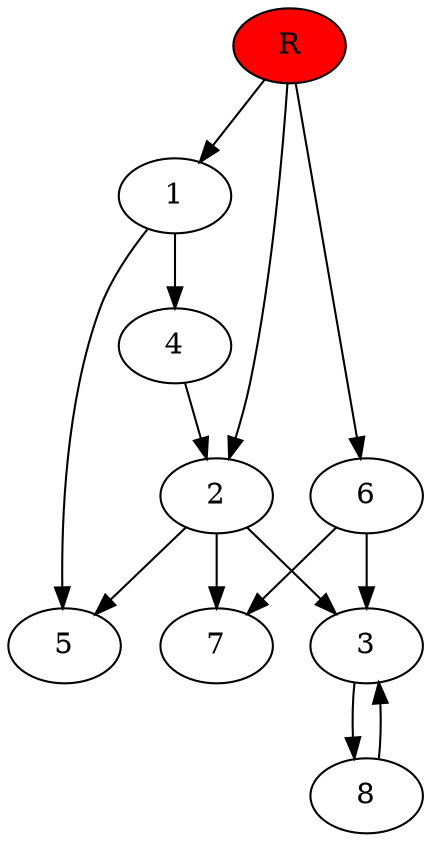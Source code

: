 digraph prb32208 {
	1
	2
	3
	4
	5
	6
	7
	8
	R [fillcolor="#ff0000" style=filled]
	1 -> 4
	1 -> 5
	2 -> 3
	2 -> 5
	2 -> 7
	3 -> 8
	4 -> 2
	6 -> 3
	6 -> 7
	8 -> 3
	R -> 1
	R -> 2
	R -> 6
}
